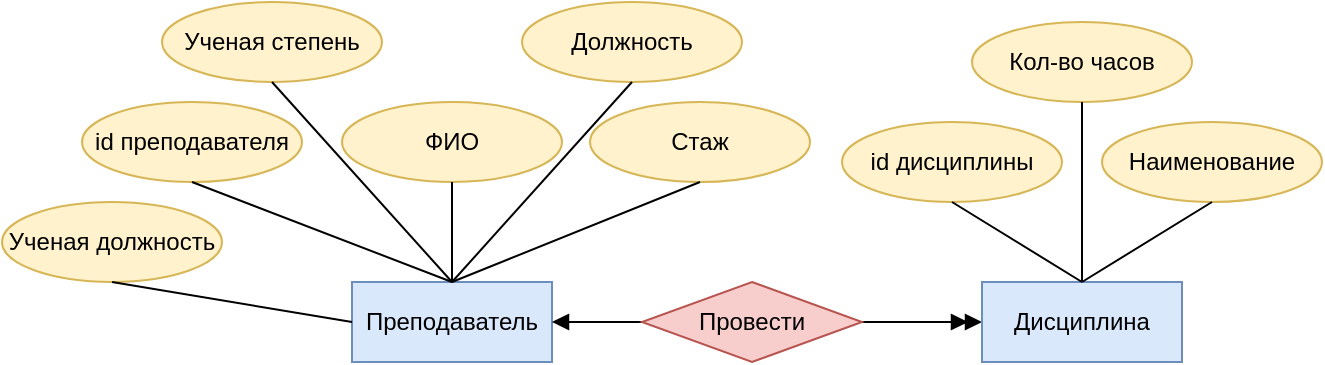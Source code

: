 <mxfile version="21.7.2" type="github">
  <diagram name="Страница — 1" id="sGeUlYy9vwEeiNY2uGgN">
    <mxGraphModel dx="954" dy="597" grid="1" gridSize="10" guides="1" tooltips="1" connect="1" arrows="1" fold="1" page="1" pageScale="1" pageWidth="827" pageHeight="1169" math="0" shadow="0">
      <root>
        <mxCell id="0" />
        <mxCell id="1" parent="0" />
        <mxCell id="CjT55AzK4gLORZBcBDs--1" value="id преподавателя" style="ellipse;whiteSpace=wrap;html=1;align=center;fillColor=#fff2cc;strokeColor=#d6b656;" vertex="1" parent="1">
          <mxGeometry x="50" y="70" width="110" height="40" as="geometry" />
        </mxCell>
        <mxCell id="CjT55AzK4gLORZBcBDs--2" value="ФИО" style="ellipse;whiteSpace=wrap;html=1;align=center;fillColor=#fff2cc;strokeColor=#d6b656;" vertex="1" parent="1">
          <mxGeometry x="180" y="70" width="110" height="40" as="geometry" />
        </mxCell>
        <mxCell id="CjT55AzK4gLORZBcBDs--3" value="Стаж" style="ellipse;whiteSpace=wrap;html=1;align=center;fillColor=#fff2cc;strokeColor=#d6b656;" vertex="1" parent="1">
          <mxGeometry x="304" y="70" width="110" height="40" as="geometry" />
        </mxCell>
        <mxCell id="CjT55AzK4gLORZBcBDs--4" value="Ученая степень" style="ellipse;whiteSpace=wrap;html=1;align=center;fillColor=#fff2cc;strokeColor=#d6b656;" vertex="1" parent="1">
          <mxGeometry x="90" y="20" width="110" height="40" as="geometry" />
        </mxCell>
        <mxCell id="CjT55AzK4gLORZBcBDs--5" value="Должность" style="ellipse;whiteSpace=wrap;html=1;align=center;fillColor=#fff2cc;strokeColor=#d6b656;" vertex="1" parent="1">
          <mxGeometry x="270" y="20" width="110" height="40" as="geometry" />
        </mxCell>
        <mxCell id="CjT55AzK4gLORZBcBDs--6" value="Преподаватель" style="whiteSpace=wrap;html=1;align=center;fillColor=#dae8fc;strokeColor=#6c8ebf;" vertex="1" parent="1">
          <mxGeometry x="185" y="160" width="100" height="40" as="geometry" />
        </mxCell>
        <mxCell id="CjT55AzK4gLORZBcBDs--7" value="" style="endArrow=none;html=1;rounded=0;exitX=0.5;exitY=1;exitDx=0;exitDy=0;entryX=0.5;entryY=0;entryDx=0;entryDy=0;" edge="1" parent="1" source="CjT55AzK4gLORZBcBDs--5" target="CjT55AzK4gLORZBcBDs--6">
          <mxGeometry relative="1" as="geometry">
            <mxPoint x="320" y="250" as="sourcePoint" />
            <mxPoint x="480" y="250" as="targetPoint" />
          </mxGeometry>
        </mxCell>
        <mxCell id="CjT55AzK4gLORZBcBDs--8" value="" style="endArrow=none;html=1;rounded=0;exitX=0.5;exitY=1;exitDx=0;exitDy=0;entryX=0.5;entryY=0;entryDx=0;entryDy=0;" edge="1" parent="1" source="CjT55AzK4gLORZBcBDs--2" target="CjT55AzK4gLORZBcBDs--6">
          <mxGeometry relative="1" as="geometry">
            <mxPoint x="315" y="70" as="sourcePoint" />
            <mxPoint x="245" y="170" as="targetPoint" />
          </mxGeometry>
        </mxCell>
        <mxCell id="CjT55AzK4gLORZBcBDs--9" value="" style="endArrow=none;html=1;rounded=0;exitX=0.5;exitY=1;exitDx=0;exitDy=0;entryX=0.5;entryY=0;entryDx=0;entryDy=0;" edge="1" parent="1" source="CjT55AzK4gLORZBcBDs--4" target="CjT55AzK4gLORZBcBDs--6">
          <mxGeometry relative="1" as="geometry">
            <mxPoint x="245" y="120" as="sourcePoint" />
            <mxPoint x="245" y="170" as="targetPoint" />
          </mxGeometry>
        </mxCell>
        <mxCell id="CjT55AzK4gLORZBcBDs--10" value="" style="endArrow=none;html=1;rounded=0;exitX=0.5;exitY=1;exitDx=0;exitDy=0;entryX=0.5;entryY=0;entryDx=0;entryDy=0;" edge="1" parent="1" source="CjT55AzK4gLORZBcBDs--1" target="CjT55AzK4gLORZBcBDs--6">
          <mxGeometry relative="1" as="geometry">
            <mxPoint x="185" y="70" as="sourcePoint" />
            <mxPoint x="245" y="170" as="targetPoint" />
          </mxGeometry>
        </mxCell>
        <mxCell id="CjT55AzK4gLORZBcBDs--11" value="" style="endArrow=none;html=1;rounded=0;exitX=0.5;exitY=1;exitDx=0;exitDy=0;entryX=0.5;entryY=0;entryDx=0;entryDy=0;" edge="1" parent="1" source="CjT55AzK4gLORZBcBDs--3" target="CjT55AzK4gLORZBcBDs--6">
          <mxGeometry relative="1" as="geometry">
            <mxPoint x="115" y="120" as="sourcePoint" />
            <mxPoint x="245" y="170" as="targetPoint" />
          </mxGeometry>
        </mxCell>
        <mxCell id="CjT55AzK4gLORZBcBDs--13" style="edgeStyle=orthogonalEdgeStyle;rounded=0;orthogonalLoop=1;jettySize=auto;html=1;entryX=1;entryY=0.5;entryDx=0;entryDy=0;endArrow=block;endFill=1;" edge="1" parent="1" source="CjT55AzK4gLORZBcBDs--12" target="CjT55AzK4gLORZBcBDs--6">
          <mxGeometry relative="1" as="geometry" />
        </mxCell>
        <mxCell id="CjT55AzK4gLORZBcBDs--15" style="edgeStyle=orthogonalEdgeStyle;rounded=0;orthogonalLoop=1;jettySize=auto;html=1;entryX=0;entryY=0.5;entryDx=0;entryDy=0;endArrow=doubleBlock;endFill=1;" edge="1" parent="1" source="CjT55AzK4gLORZBcBDs--12" target="CjT55AzK4gLORZBcBDs--14">
          <mxGeometry relative="1" as="geometry" />
        </mxCell>
        <mxCell id="CjT55AzK4gLORZBcBDs--12" value="Провести" style="shape=rhombus;perimeter=rhombusPerimeter;whiteSpace=wrap;html=1;align=center;fillColor=#f8cecc;strokeColor=#b85450;" vertex="1" parent="1">
          <mxGeometry x="330" y="160" width="110" height="40" as="geometry" />
        </mxCell>
        <mxCell id="CjT55AzK4gLORZBcBDs--14" value="Дисциплина" style="whiteSpace=wrap;html=1;align=center;fillColor=#dae8fc;strokeColor=#6c8ebf;" vertex="1" parent="1">
          <mxGeometry x="500" y="160" width="100" height="40" as="geometry" />
        </mxCell>
        <mxCell id="CjT55AzK4gLORZBcBDs--16" value="Наименование" style="ellipse;whiteSpace=wrap;html=1;align=center;fillColor=#fff2cc;strokeColor=#d6b656;" vertex="1" parent="1">
          <mxGeometry x="560" y="80" width="110" height="40" as="geometry" />
        </mxCell>
        <mxCell id="CjT55AzK4gLORZBcBDs--17" value="" style="endArrow=none;html=1;rounded=0;exitX=0.5;exitY=1;exitDx=0;exitDy=0;entryX=0.5;entryY=0;entryDx=0;entryDy=0;" edge="1" parent="1" source="CjT55AzK4gLORZBcBDs--16" target="CjT55AzK4gLORZBcBDs--14">
          <mxGeometry relative="1" as="geometry">
            <mxPoint x="369" y="120" as="sourcePoint" />
            <mxPoint x="245" y="170" as="targetPoint" />
          </mxGeometry>
        </mxCell>
        <mxCell id="CjT55AzK4gLORZBcBDs--18" value="id дисциплины" style="ellipse;whiteSpace=wrap;html=1;align=center;fillColor=#fff2cc;strokeColor=#d6b656;" vertex="1" parent="1">
          <mxGeometry x="430" y="80" width="110" height="40" as="geometry" />
        </mxCell>
        <mxCell id="CjT55AzK4gLORZBcBDs--19" value="" style="endArrow=none;html=1;rounded=0;exitX=0.5;exitY=1;exitDx=0;exitDy=0;entryX=0.5;entryY=0;entryDx=0;entryDy=0;" edge="1" parent="1" source="CjT55AzK4gLORZBcBDs--18" target="CjT55AzK4gLORZBcBDs--14">
          <mxGeometry relative="1" as="geometry">
            <mxPoint x="625" y="130" as="sourcePoint" />
            <mxPoint x="550" y="160" as="targetPoint" />
          </mxGeometry>
        </mxCell>
        <mxCell id="CjT55AzK4gLORZBcBDs--20" value="Кол-во часов" style="ellipse;whiteSpace=wrap;html=1;align=center;fillColor=#fff2cc;strokeColor=#d6b656;" vertex="1" parent="1">
          <mxGeometry x="495" y="30" width="110" height="40" as="geometry" />
        </mxCell>
        <mxCell id="CjT55AzK4gLORZBcBDs--21" value="" style="endArrow=none;html=1;rounded=0;exitX=0.5;exitY=1;exitDx=0;exitDy=0;entryX=0.5;entryY=0;entryDx=0;entryDy=0;" edge="1" parent="1" source="CjT55AzK4gLORZBcBDs--20" target="CjT55AzK4gLORZBcBDs--14">
          <mxGeometry relative="1" as="geometry">
            <mxPoint x="625" y="130" as="sourcePoint" />
            <mxPoint x="550" y="160" as="targetPoint" />
          </mxGeometry>
        </mxCell>
        <mxCell id="CjT55AzK4gLORZBcBDs--22" value="Ученая должность" style="ellipse;whiteSpace=wrap;html=1;align=center;fillColor=#fff2cc;strokeColor=#d6b656;" vertex="1" parent="1">
          <mxGeometry x="10" y="120" width="110" height="40" as="geometry" />
        </mxCell>
        <mxCell id="CjT55AzK4gLORZBcBDs--23" value="" style="endArrow=none;html=1;rounded=0;exitX=0.5;exitY=1;exitDx=0;exitDy=0;entryX=0;entryY=0.5;entryDx=0;entryDy=0;" edge="1" parent="1" source="CjT55AzK4gLORZBcBDs--22" target="CjT55AzK4gLORZBcBDs--6">
          <mxGeometry relative="1" as="geometry">
            <mxPoint x="115" y="120" as="sourcePoint" />
            <mxPoint x="245" y="170" as="targetPoint" />
          </mxGeometry>
        </mxCell>
      </root>
    </mxGraphModel>
  </diagram>
</mxfile>
